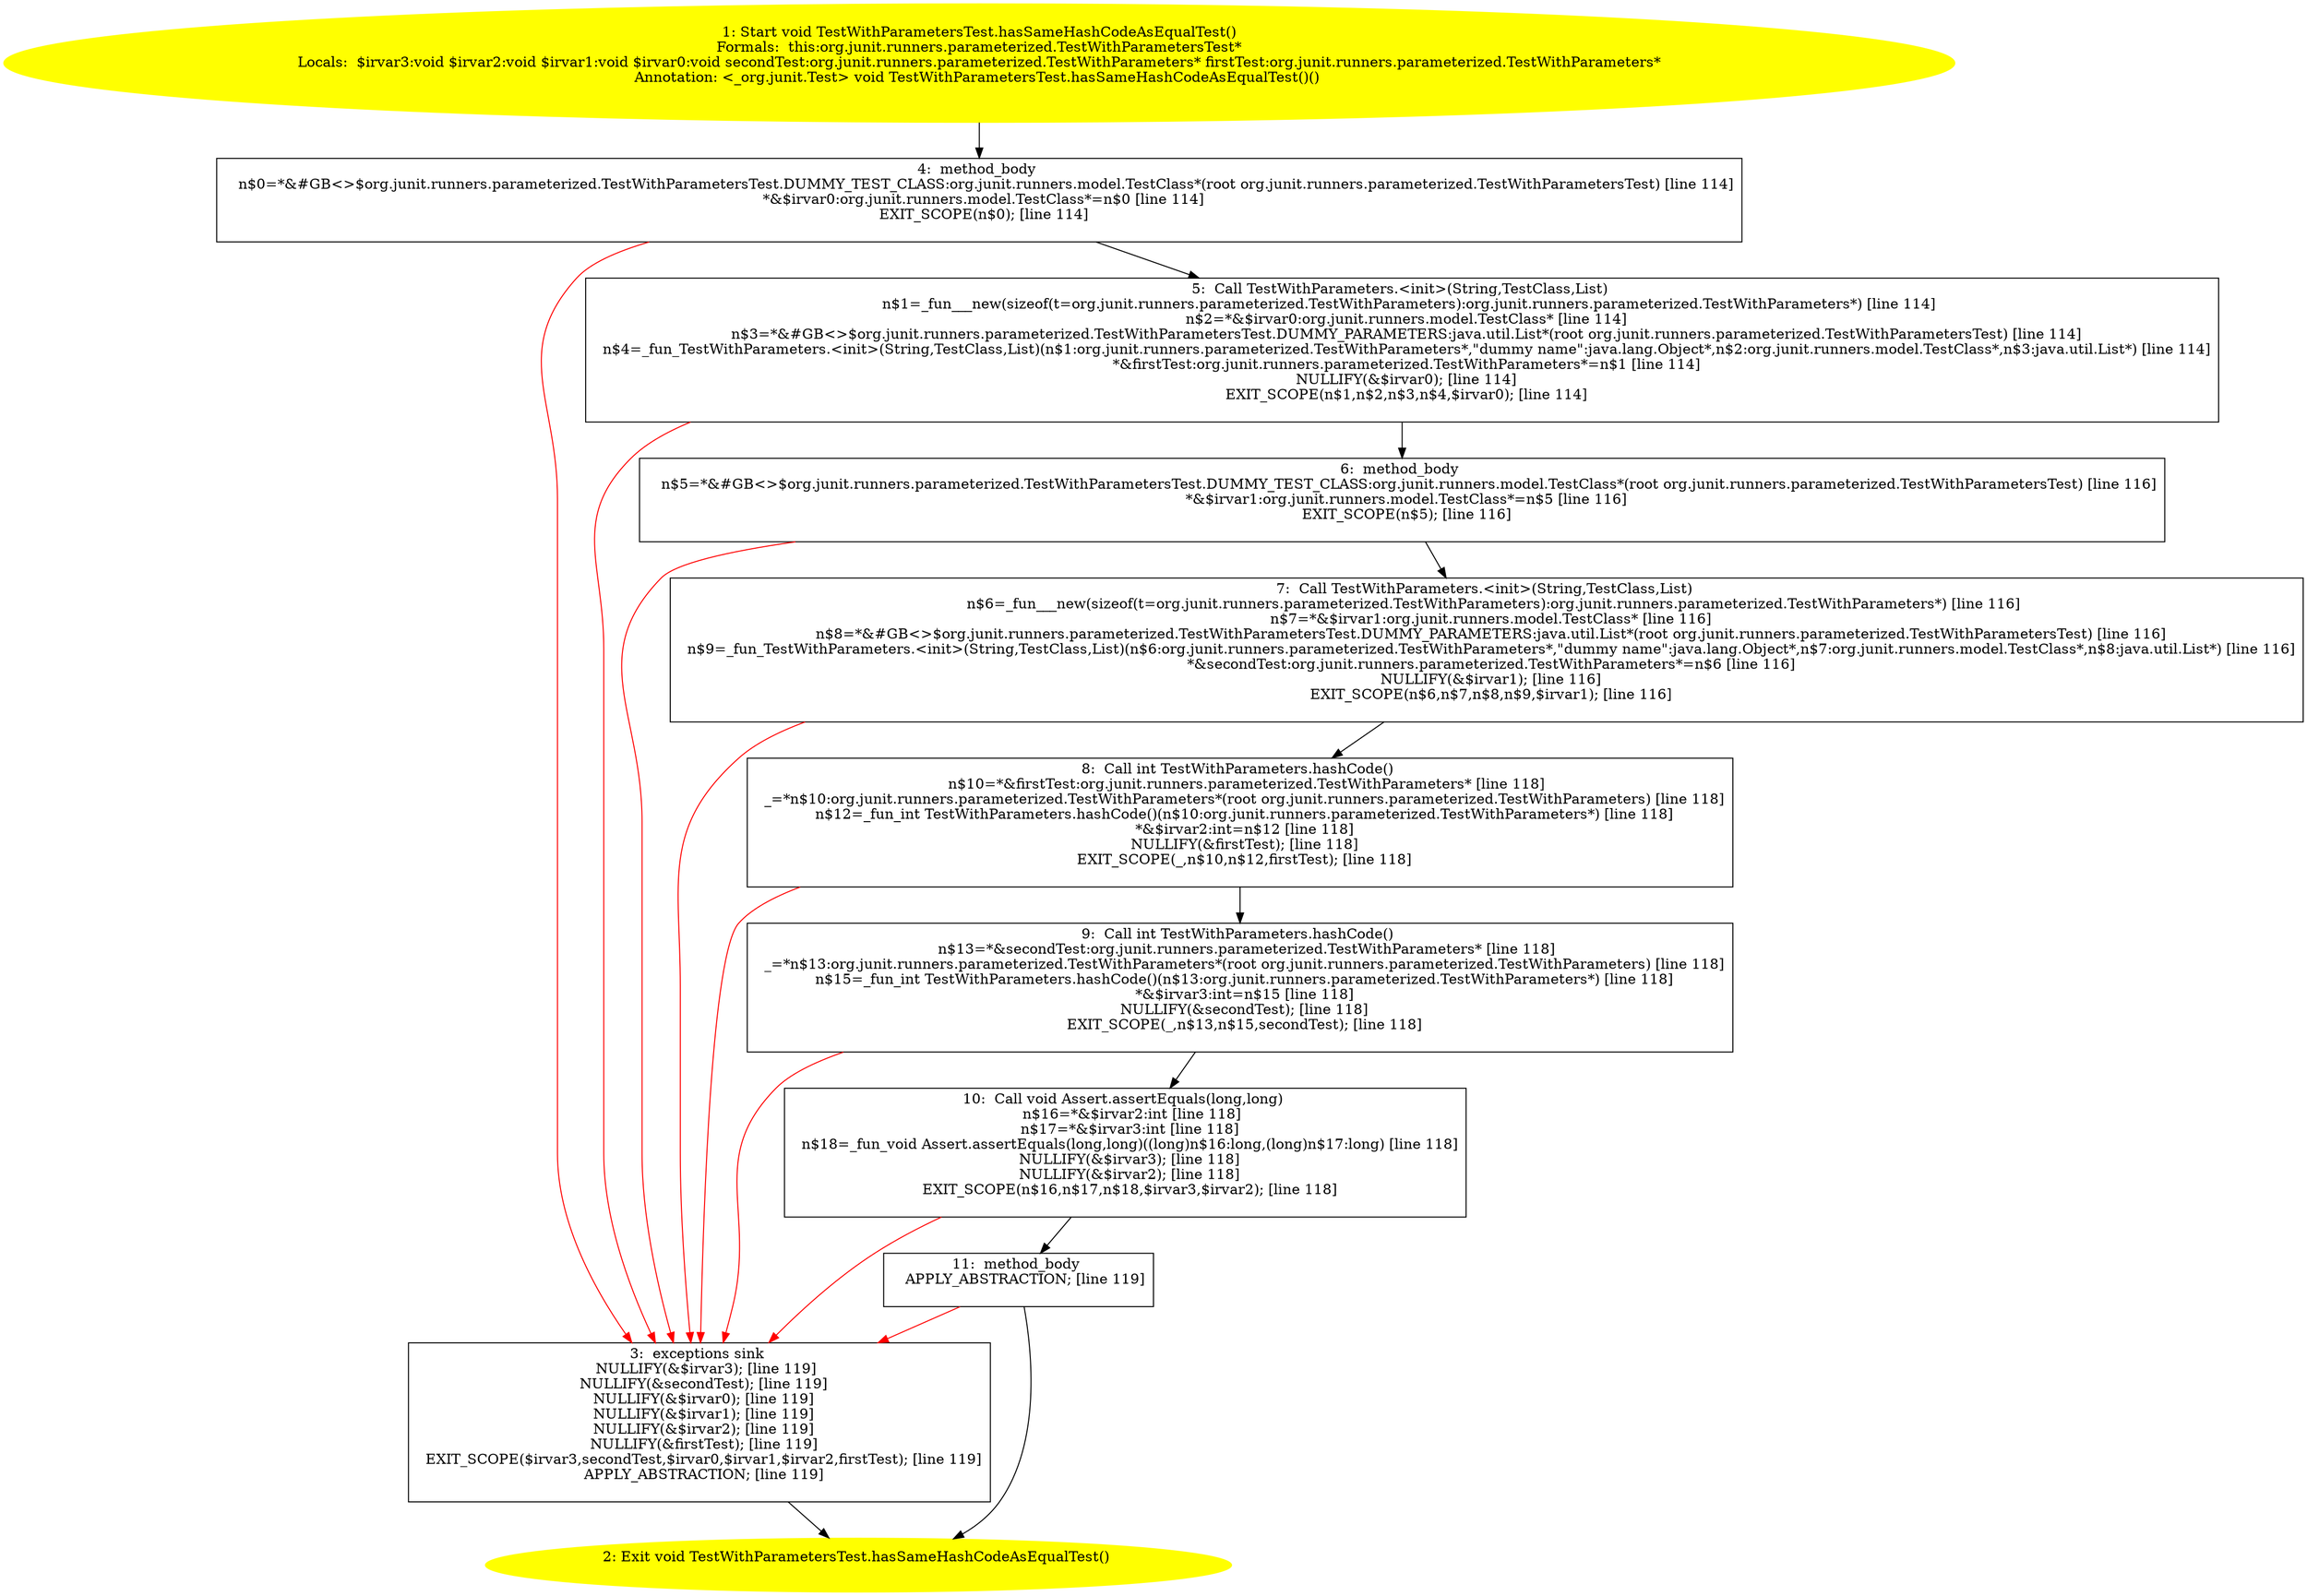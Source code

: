 /* @generated */
digraph cfg {
"org.junit.runners.parameterized.TestWithParametersTest.hasSameHashCodeAsEqualTest():void.1963eb6a9961f4c437f3ca77fae69622_1" [label="1: Start void TestWithParametersTest.hasSameHashCodeAsEqualTest()\nFormals:  this:org.junit.runners.parameterized.TestWithParametersTest*\nLocals:  $irvar3:void $irvar2:void $irvar1:void $irvar0:void secondTest:org.junit.runners.parameterized.TestWithParameters* firstTest:org.junit.runners.parameterized.TestWithParameters*\nAnnotation: <_org.junit.Test> void TestWithParametersTest.hasSameHashCodeAsEqualTest()() \n  " color=yellow style=filled]
	

	 "org.junit.runners.parameterized.TestWithParametersTest.hasSameHashCodeAsEqualTest():void.1963eb6a9961f4c437f3ca77fae69622_1" -> "org.junit.runners.parameterized.TestWithParametersTest.hasSameHashCodeAsEqualTest():void.1963eb6a9961f4c437f3ca77fae69622_4" ;
"org.junit.runners.parameterized.TestWithParametersTest.hasSameHashCodeAsEqualTest():void.1963eb6a9961f4c437f3ca77fae69622_2" [label="2: Exit void TestWithParametersTest.hasSameHashCodeAsEqualTest() \n  " color=yellow style=filled]
	

"org.junit.runners.parameterized.TestWithParametersTest.hasSameHashCodeAsEqualTest():void.1963eb6a9961f4c437f3ca77fae69622_3" [label="3:  exceptions sink \n   NULLIFY(&$irvar3); [line 119]\n  NULLIFY(&secondTest); [line 119]\n  NULLIFY(&$irvar0); [line 119]\n  NULLIFY(&$irvar1); [line 119]\n  NULLIFY(&$irvar2); [line 119]\n  NULLIFY(&firstTest); [line 119]\n  EXIT_SCOPE($irvar3,secondTest,$irvar0,$irvar1,$irvar2,firstTest); [line 119]\n  APPLY_ABSTRACTION; [line 119]\n " shape="box"]
	

	 "org.junit.runners.parameterized.TestWithParametersTest.hasSameHashCodeAsEqualTest():void.1963eb6a9961f4c437f3ca77fae69622_3" -> "org.junit.runners.parameterized.TestWithParametersTest.hasSameHashCodeAsEqualTest():void.1963eb6a9961f4c437f3ca77fae69622_2" ;
"org.junit.runners.parameterized.TestWithParametersTest.hasSameHashCodeAsEqualTest():void.1963eb6a9961f4c437f3ca77fae69622_4" [label="4:  method_body \n   n$0=*&#GB<>$org.junit.runners.parameterized.TestWithParametersTest.DUMMY_TEST_CLASS:org.junit.runners.model.TestClass*(root org.junit.runners.parameterized.TestWithParametersTest) [line 114]\n  *&$irvar0:org.junit.runners.model.TestClass*=n$0 [line 114]\n  EXIT_SCOPE(n$0); [line 114]\n " shape="box"]
	

	 "org.junit.runners.parameterized.TestWithParametersTest.hasSameHashCodeAsEqualTest():void.1963eb6a9961f4c437f3ca77fae69622_4" -> "org.junit.runners.parameterized.TestWithParametersTest.hasSameHashCodeAsEqualTest():void.1963eb6a9961f4c437f3ca77fae69622_5" ;
	 "org.junit.runners.parameterized.TestWithParametersTest.hasSameHashCodeAsEqualTest():void.1963eb6a9961f4c437f3ca77fae69622_4" -> "org.junit.runners.parameterized.TestWithParametersTest.hasSameHashCodeAsEqualTest():void.1963eb6a9961f4c437f3ca77fae69622_3" [color="red" ];
"org.junit.runners.parameterized.TestWithParametersTest.hasSameHashCodeAsEqualTest():void.1963eb6a9961f4c437f3ca77fae69622_5" [label="5:  Call TestWithParameters.<init>(String,TestClass,List) \n   n$1=_fun___new(sizeof(t=org.junit.runners.parameterized.TestWithParameters):org.junit.runners.parameterized.TestWithParameters*) [line 114]\n  n$2=*&$irvar0:org.junit.runners.model.TestClass* [line 114]\n  n$3=*&#GB<>$org.junit.runners.parameterized.TestWithParametersTest.DUMMY_PARAMETERS:java.util.List*(root org.junit.runners.parameterized.TestWithParametersTest) [line 114]\n  n$4=_fun_TestWithParameters.<init>(String,TestClass,List)(n$1:org.junit.runners.parameterized.TestWithParameters*,\"dummy name\":java.lang.Object*,n$2:org.junit.runners.model.TestClass*,n$3:java.util.List*) [line 114]\n  *&firstTest:org.junit.runners.parameterized.TestWithParameters*=n$1 [line 114]\n  NULLIFY(&$irvar0); [line 114]\n  EXIT_SCOPE(n$1,n$2,n$3,n$4,$irvar0); [line 114]\n " shape="box"]
	

	 "org.junit.runners.parameterized.TestWithParametersTest.hasSameHashCodeAsEqualTest():void.1963eb6a9961f4c437f3ca77fae69622_5" -> "org.junit.runners.parameterized.TestWithParametersTest.hasSameHashCodeAsEqualTest():void.1963eb6a9961f4c437f3ca77fae69622_6" ;
	 "org.junit.runners.parameterized.TestWithParametersTest.hasSameHashCodeAsEqualTest():void.1963eb6a9961f4c437f3ca77fae69622_5" -> "org.junit.runners.parameterized.TestWithParametersTest.hasSameHashCodeAsEqualTest():void.1963eb6a9961f4c437f3ca77fae69622_3" [color="red" ];
"org.junit.runners.parameterized.TestWithParametersTest.hasSameHashCodeAsEqualTest():void.1963eb6a9961f4c437f3ca77fae69622_6" [label="6:  method_body \n   n$5=*&#GB<>$org.junit.runners.parameterized.TestWithParametersTest.DUMMY_TEST_CLASS:org.junit.runners.model.TestClass*(root org.junit.runners.parameterized.TestWithParametersTest) [line 116]\n  *&$irvar1:org.junit.runners.model.TestClass*=n$5 [line 116]\n  EXIT_SCOPE(n$5); [line 116]\n " shape="box"]
	

	 "org.junit.runners.parameterized.TestWithParametersTest.hasSameHashCodeAsEqualTest():void.1963eb6a9961f4c437f3ca77fae69622_6" -> "org.junit.runners.parameterized.TestWithParametersTest.hasSameHashCodeAsEqualTest():void.1963eb6a9961f4c437f3ca77fae69622_7" ;
	 "org.junit.runners.parameterized.TestWithParametersTest.hasSameHashCodeAsEqualTest():void.1963eb6a9961f4c437f3ca77fae69622_6" -> "org.junit.runners.parameterized.TestWithParametersTest.hasSameHashCodeAsEqualTest():void.1963eb6a9961f4c437f3ca77fae69622_3" [color="red" ];
"org.junit.runners.parameterized.TestWithParametersTest.hasSameHashCodeAsEqualTest():void.1963eb6a9961f4c437f3ca77fae69622_7" [label="7:  Call TestWithParameters.<init>(String,TestClass,List) \n   n$6=_fun___new(sizeof(t=org.junit.runners.parameterized.TestWithParameters):org.junit.runners.parameterized.TestWithParameters*) [line 116]\n  n$7=*&$irvar1:org.junit.runners.model.TestClass* [line 116]\n  n$8=*&#GB<>$org.junit.runners.parameterized.TestWithParametersTest.DUMMY_PARAMETERS:java.util.List*(root org.junit.runners.parameterized.TestWithParametersTest) [line 116]\n  n$9=_fun_TestWithParameters.<init>(String,TestClass,List)(n$6:org.junit.runners.parameterized.TestWithParameters*,\"dummy name\":java.lang.Object*,n$7:org.junit.runners.model.TestClass*,n$8:java.util.List*) [line 116]\n  *&secondTest:org.junit.runners.parameterized.TestWithParameters*=n$6 [line 116]\n  NULLIFY(&$irvar1); [line 116]\n  EXIT_SCOPE(n$6,n$7,n$8,n$9,$irvar1); [line 116]\n " shape="box"]
	

	 "org.junit.runners.parameterized.TestWithParametersTest.hasSameHashCodeAsEqualTest():void.1963eb6a9961f4c437f3ca77fae69622_7" -> "org.junit.runners.parameterized.TestWithParametersTest.hasSameHashCodeAsEqualTest():void.1963eb6a9961f4c437f3ca77fae69622_8" ;
	 "org.junit.runners.parameterized.TestWithParametersTest.hasSameHashCodeAsEqualTest():void.1963eb6a9961f4c437f3ca77fae69622_7" -> "org.junit.runners.parameterized.TestWithParametersTest.hasSameHashCodeAsEqualTest():void.1963eb6a9961f4c437f3ca77fae69622_3" [color="red" ];
"org.junit.runners.parameterized.TestWithParametersTest.hasSameHashCodeAsEqualTest():void.1963eb6a9961f4c437f3ca77fae69622_8" [label="8:  Call int TestWithParameters.hashCode() \n   n$10=*&firstTest:org.junit.runners.parameterized.TestWithParameters* [line 118]\n  _=*n$10:org.junit.runners.parameterized.TestWithParameters*(root org.junit.runners.parameterized.TestWithParameters) [line 118]\n  n$12=_fun_int TestWithParameters.hashCode()(n$10:org.junit.runners.parameterized.TestWithParameters*) [line 118]\n  *&$irvar2:int=n$12 [line 118]\n  NULLIFY(&firstTest); [line 118]\n  EXIT_SCOPE(_,n$10,n$12,firstTest); [line 118]\n " shape="box"]
	

	 "org.junit.runners.parameterized.TestWithParametersTest.hasSameHashCodeAsEqualTest():void.1963eb6a9961f4c437f3ca77fae69622_8" -> "org.junit.runners.parameterized.TestWithParametersTest.hasSameHashCodeAsEqualTest():void.1963eb6a9961f4c437f3ca77fae69622_9" ;
	 "org.junit.runners.parameterized.TestWithParametersTest.hasSameHashCodeAsEqualTest():void.1963eb6a9961f4c437f3ca77fae69622_8" -> "org.junit.runners.parameterized.TestWithParametersTest.hasSameHashCodeAsEqualTest():void.1963eb6a9961f4c437f3ca77fae69622_3" [color="red" ];
"org.junit.runners.parameterized.TestWithParametersTest.hasSameHashCodeAsEqualTest():void.1963eb6a9961f4c437f3ca77fae69622_9" [label="9:  Call int TestWithParameters.hashCode() \n   n$13=*&secondTest:org.junit.runners.parameterized.TestWithParameters* [line 118]\n  _=*n$13:org.junit.runners.parameterized.TestWithParameters*(root org.junit.runners.parameterized.TestWithParameters) [line 118]\n  n$15=_fun_int TestWithParameters.hashCode()(n$13:org.junit.runners.parameterized.TestWithParameters*) [line 118]\n  *&$irvar3:int=n$15 [line 118]\n  NULLIFY(&secondTest); [line 118]\n  EXIT_SCOPE(_,n$13,n$15,secondTest); [line 118]\n " shape="box"]
	

	 "org.junit.runners.parameterized.TestWithParametersTest.hasSameHashCodeAsEqualTest():void.1963eb6a9961f4c437f3ca77fae69622_9" -> "org.junit.runners.parameterized.TestWithParametersTest.hasSameHashCodeAsEqualTest():void.1963eb6a9961f4c437f3ca77fae69622_10" ;
	 "org.junit.runners.parameterized.TestWithParametersTest.hasSameHashCodeAsEqualTest():void.1963eb6a9961f4c437f3ca77fae69622_9" -> "org.junit.runners.parameterized.TestWithParametersTest.hasSameHashCodeAsEqualTest():void.1963eb6a9961f4c437f3ca77fae69622_3" [color="red" ];
"org.junit.runners.parameterized.TestWithParametersTest.hasSameHashCodeAsEqualTest():void.1963eb6a9961f4c437f3ca77fae69622_10" [label="10:  Call void Assert.assertEquals(long,long) \n   n$16=*&$irvar2:int [line 118]\n  n$17=*&$irvar3:int [line 118]\n  n$18=_fun_void Assert.assertEquals(long,long)((long)n$16:long,(long)n$17:long) [line 118]\n  NULLIFY(&$irvar3); [line 118]\n  NULLIFY(&$irvar2); [line 118]\n  EXIT_SCOPE(n$16,n$17,n$18,$irvar3,$irvar2); [line 118]\n " shape="box"]
	

	 "org.junit.runners.parameterized.TestWithParametersTest.hasSameHashCodeAsEqualTest():void.1963eb6a9961f4c437f3ca77fae69622_10" -> "org.junit.runners.parameterized.TestWithParametersTest.hasSameHashCodeAsEqualTest():void.1963eb6a9961f4c437f3ca77fae69622_11" ;
	 "org.junit.runners.parameterized.TestWithParametersTest.hasSameHashCodeAsEqualTest():void.1963eb6a9961f4c437f3ca77fae69622_10" -> "org.junit.runners.parameterized.TestWithParametersTest.hasSameHashCodeAsEqualTest():void.1963eb6a9961f4c437f3ca77fae69622_3" [color="red" ];
"org.junit.runners.parameterized.TestWithParametersTest.hasSameHashCodeAsEqualTest():void.1963eb6a9961f4c437f3ca77fae69622_11" [label="11:  method_body \n   APPLY_ABSTRACTION; [line 119]\n " shape="box"]
	

	 "org.junit.runners.parameterized.TestWithParametersTest.hasSameHashCodeAsEqualTest():void.1963eb6a9961f4c437f3ca77fae69622_11" -> "org.junit.runners.parameterized.TestWithParametersTest.hasSameHashCodeAsEqualTest():void.1963eb6a9961f4c437f3ca77fae69622_2" ;
	 "org.junit.runners.parameterized.TestWithParametersTest.hasSameHashCodeAsEqualTest():void.1963eb6a9961f4c437f3ca77fae69622_11" -> "org.junit.runners.parameterized.TestWithParametersTest.hasSameHashCodeAsEqualTest():void.1963eb6a9961f4c437f3ca77fae69622_3" [color="red" ];
}
